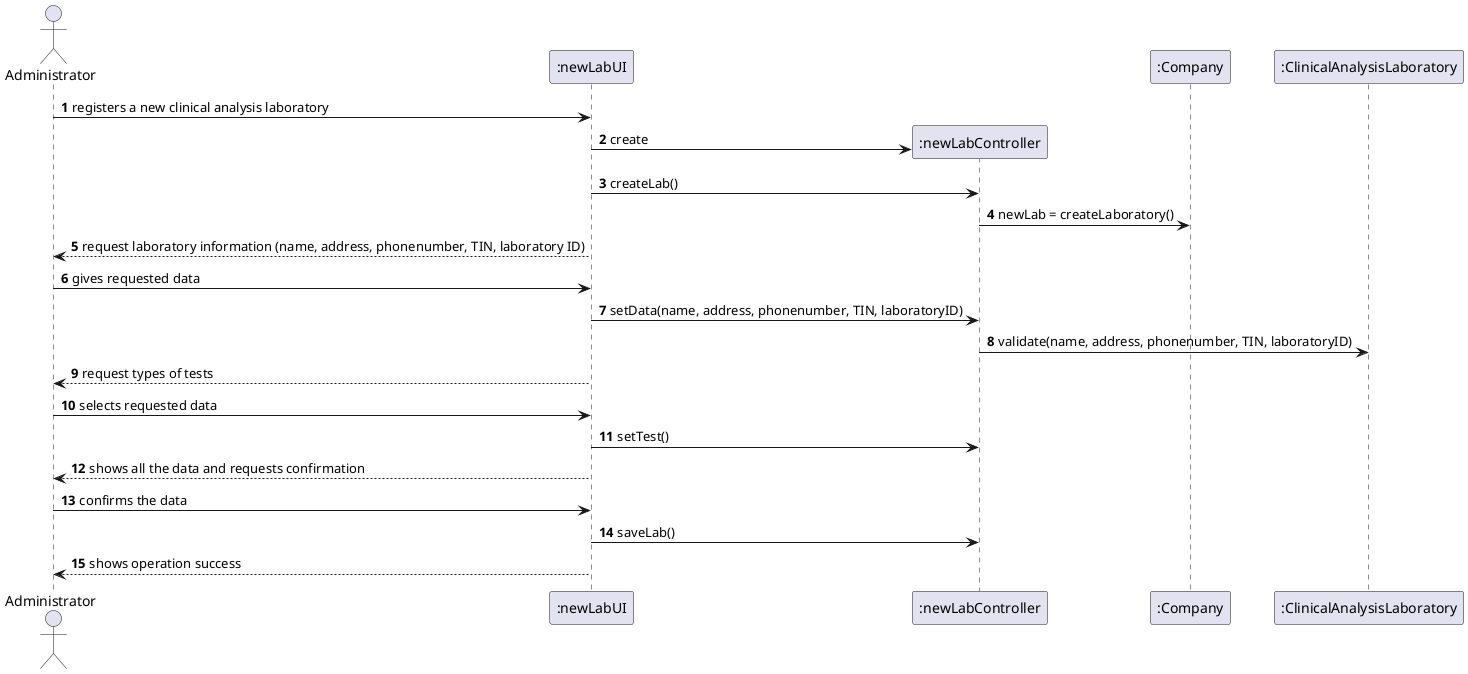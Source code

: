 @startuml
autonumber

actor Administrator as admin
participant ":newLabUI" as UI
participant ":newLabController" as controller
participant ":Company" as validate
participant ":ClinicalAnalysisLaboratory" as lab

admin -> UI : registers a new clinical analysis laboratory
create controller
UI -> controller : create
UI -> controller : createLab()
controller -> validate : newLab = createLaboratory()
UI --> admin : request laboratory information (name, address, phonenumber, TIN, laboratory ID)
admin -> UI : gives requested data
UI -> controller : setData(name, address, phonenumber, TIN, laboratoryID)
controller -> lab : validate(name, address, phonenumber, TIN, laboratoryID)
UI --> admin : request types of tests
admin -> UI : selects requested data
UI -> controller : setTest()
UI --> admin : shows all the data and requests confirmation
admin -> UI : confirms the data
UI -> controller : saveLab()
UI --> admin : shows operation success
@enduml